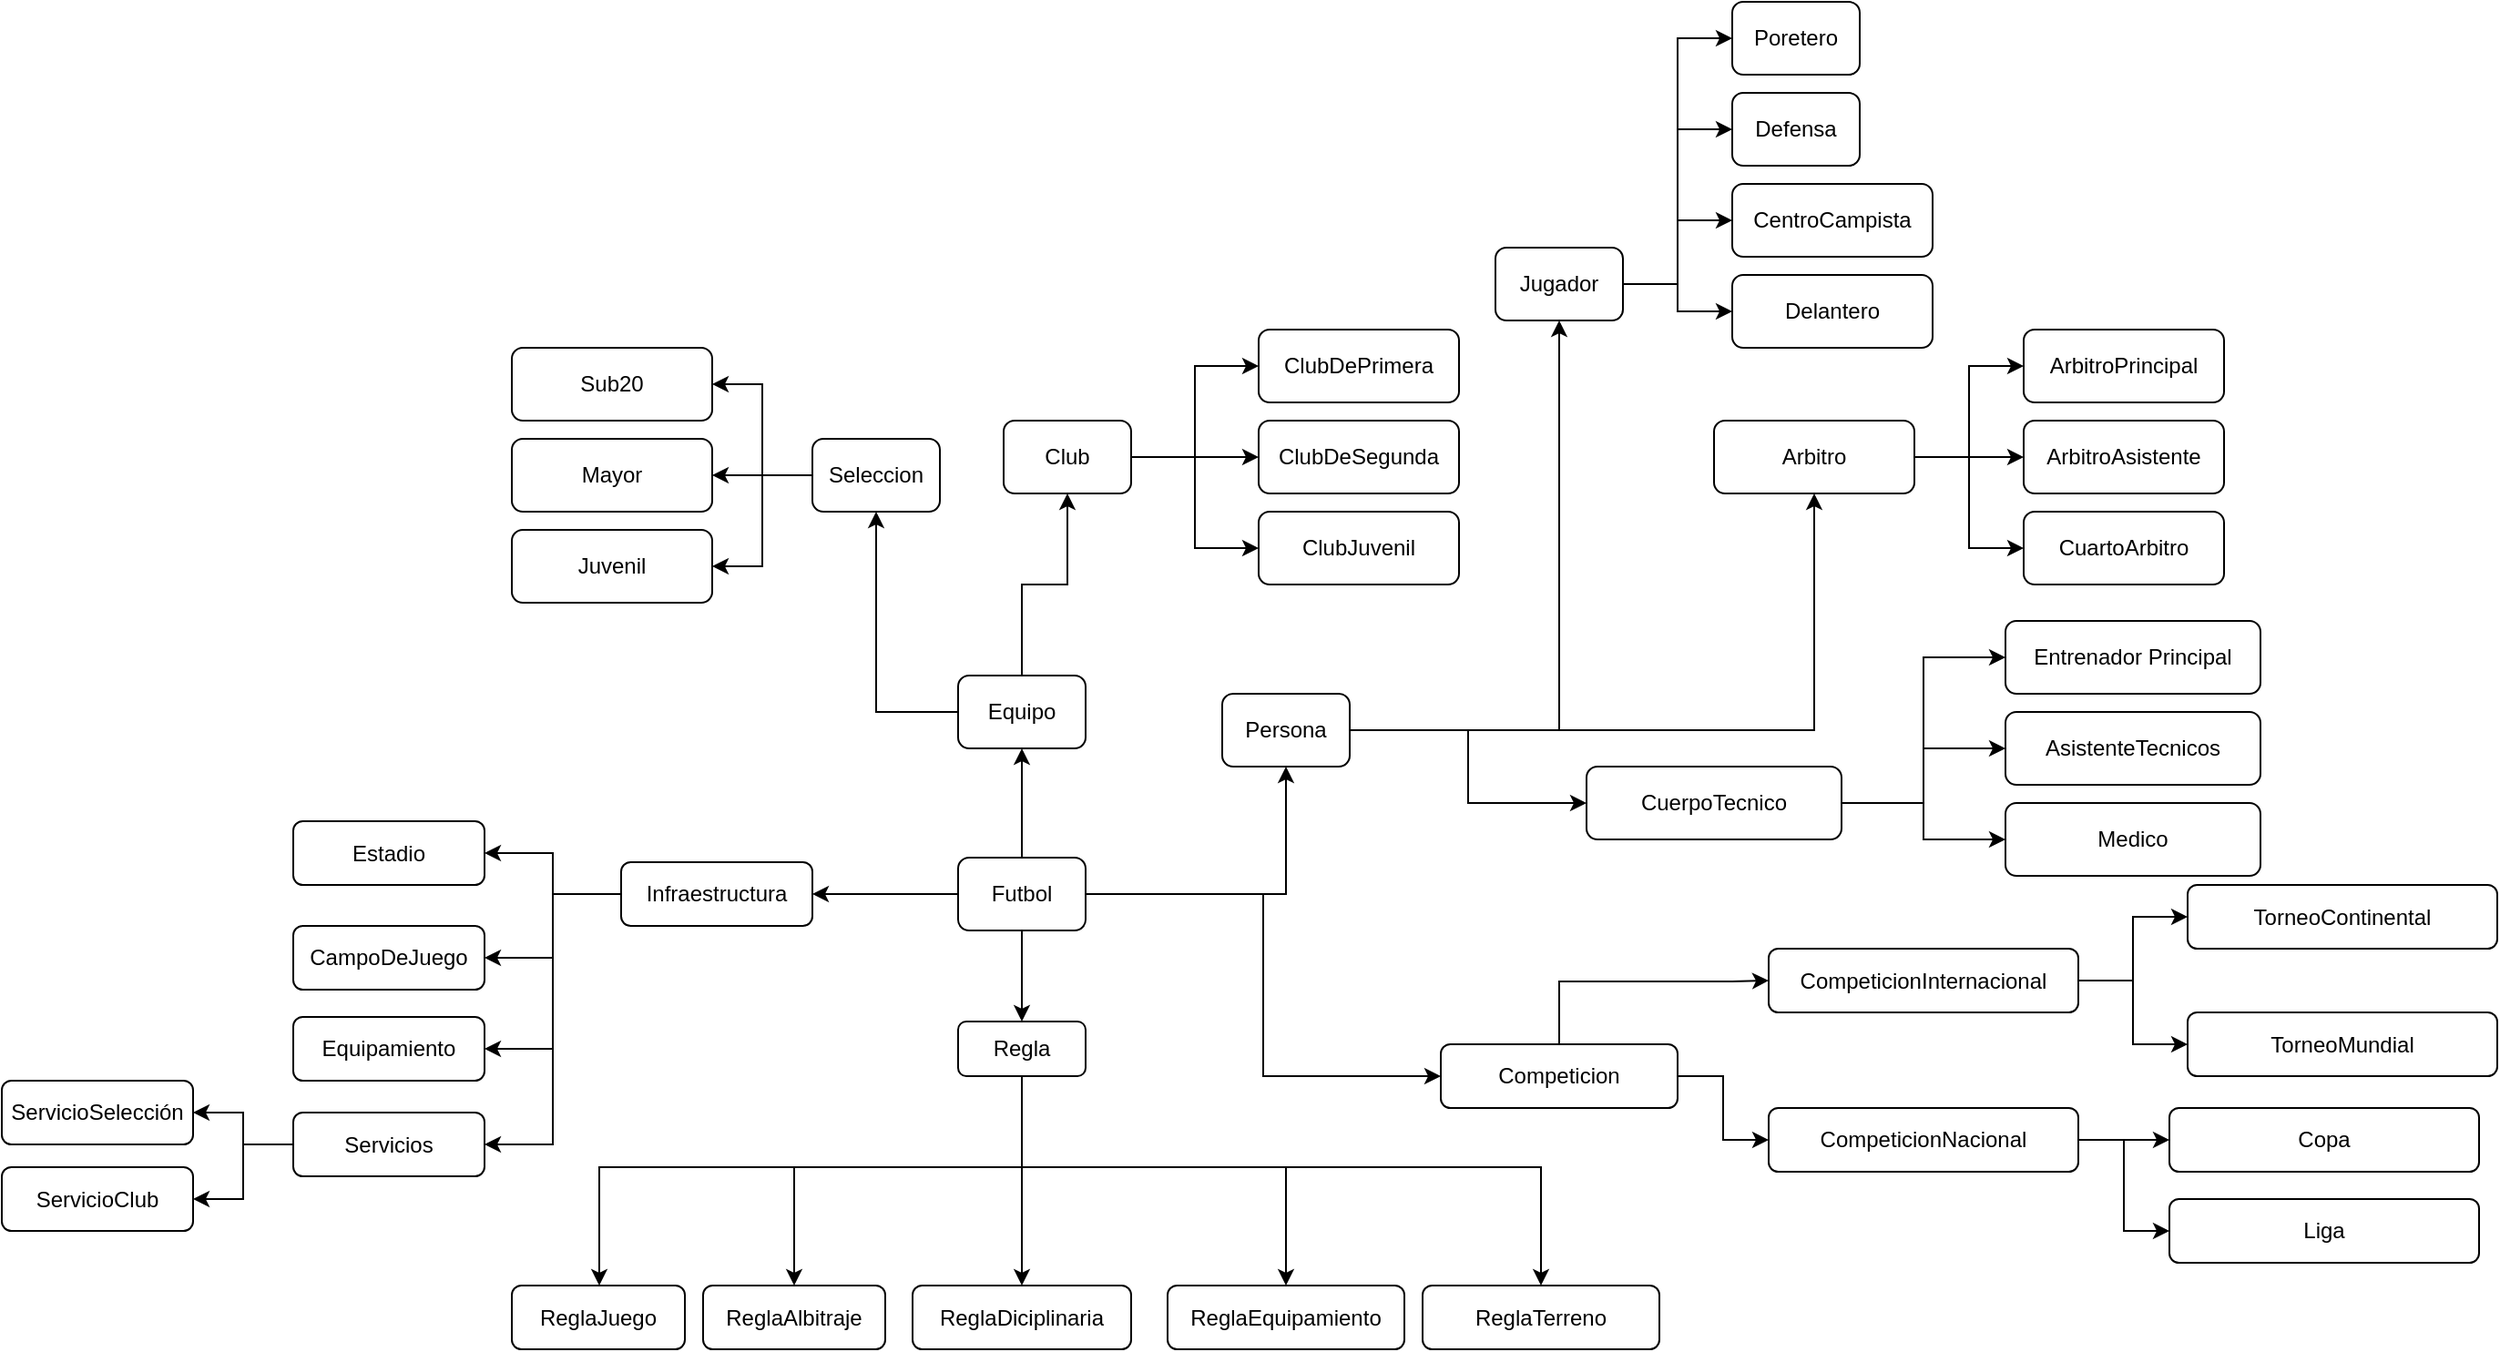 <mxfile version="28.2.5">
  <diagram name="Página-1" id="w6fL-3MwV4Sno0YahKo0">
    <mxGraphModel dx="1196" dy="1765" grid="1" gridSize="10" guides="1" tooltips="1" connect="1" arrows="1" fold="1" page="1" pageScale="1" pageWidth="827" pageHeight="1169" math="0" shadow="0">
      <root>
        <mxCell id="0" />
        <mxCell id="1" parent="0" />
        <mxCell id="_DT-B25Jb2jCq_fScPwb-4" value="" style="edgeStyle=orthogonalEdgeStyle;rounded=0;orthogonalLoop=1;jettySize=auto;html=1;" parent="1" source="_DT-B25Jb2jCq_fScPwb-2" target="_DT-B25Jb2jCq_fScPwb-3" edge="1">
          <mxGeometry relative="1" as="geometry" />
        </mxCell>
        <mxCell id="_DT-B25Jb2jCq_fScPwb-41" style="edgeStyle=orthogonalEdgeStyle;rounded=0;orthogonalLoop=1;jettySize=auto;html=1;entryX=0;entryY=0.5;entryDx=0;entryDy=0;" parent="1" source="_DT-B25Jb2jCq_fScPwb-2" target="_DT-B25Jb2jCq_fScPwb-26" edge="1">
          <mxGeometry relative="1" as="geometry" />
        </mxCell>
        <mxCell id="_DT-B25Jb2jCq_fScPwb-43" style="edgeStyle=orthogonalEdgeStyle;rounded=0;orthogonalLoop=1;jettySize=auto;html=1;entryX=1;entryY=0.5;entryDx=0;entryDy=0;" parent="1" source="_DT-B25Jb2jCq_fScPwb-2" target="_DT-B25Jb2jCq_fScPwb-42" edge="1">
          <mxGeometry relative="1" as="geometry" />
        </mxCell>
        <mxCell id="_DT-B25Jb2jCq_fScPwb-69" style="edgeStyle=orthogonalEdgeStyle;rounded=0;orthogonalLoop=1;jettySize=auto;html=1;entryX=0.5;entryY=1;entryDx=0;entryDy=0;" parent="1" source="_DT-B25Jb2jCq_fScPwb-2" target="_DT-B25Jb2jCq_fScPwb-52" edge="1">
          <mxGeometry relative="1" as="geometry" />
        </mxCell>
        <mxCell id="_DT-B25Jb2jCq_fScPwb-71" style="edgeStyle=orthogonalEdgeStyle;rounded=0;orthogonalLoop=1;jettySize=auto;html=1;entryX=0.5;entryY=1;entryDx=0;entryDy=0;" parent="1" source="_DT-B25Jb2jCq_fScPwb-2" target="_DT-B25Jb2jCq_fScPwb-70" edge="1">
          <mxGeometry relative="1" as="geometry" />
        </mxCell>
        <mxCell id="_DT-B25Jb2jCq_fScPwb-2" value="Futbol" style="rounded=1;whiteSpace=wrap;html=1;" parent="1" vertex="1">
          <mxGeometry x="575" y="280" width="70" height="40" as="geometry" />
        </mxCell>
        <mxCell id="_DT-B25Jb2jCq_fScPwb-6" value="" style="edgeStyle=orthogonalEdgeStyle;rounded=0;orthogonalLoop=1;jettySize=auto;html=1;" parent="1" source="_DT-B25Jb2jCq_fScPwb-3" target="_DT-B25Jb2jCq_fScPwb-5" edge="1">
          <mxGeometry relative="1" as="geometry">
            <Array as="points">
              <mxPoint x="610" y="450" />
              <mxPoint x="378" y="450" />
            </Array>
          </mxGeometry>
        </mxCell>
        <mxCell id="_DT-B25Jb2jCq_fScPwb-8" style="edgeStyle=orthogonalEdgeStyle;rounded=0;orthogonalLoop=1;jettySize=auto;html=1;entryX=0.5;entryY=0;entryDx=0;entryDy=0;" parent="1" source="_DT-B25Jb2jCq_fScPwb-3" target="_DT-B25Jb2jCq_fScPwb-7" edge="1">
          <mxGeometry relative="1" as="geometry">
            <Array as="points">
              <mxPoint x="610" y="450" />
              <mxPoint x="485" y="450" />
            </Array>
          </mxGeometry>
        </mxCell>
        <mxCell id="_DT-B25Jb2jCq_fScPwb-21" style="edgeStyle=orthogonalEdgeStyle;rounded=0;orthogonalLoop=1;jettySize=auto;html=1;" parent="1" source="_DT-B25Jb2jCq_fScPwb-3" target="_DT-B25Jb2jCq_fScPwb-19" edge="1">
          <mxGeometry relative="1" as="geometry" />
        </mxCell>
        <mxCell id="_DT-B25Jb2jCq_fScPwb-24" style="edgeStyle=orthogonalEdgeStyle;rounded=0;orthogonalLoop=1;jettySize=auto;html=1;entryX=0.5;entryY=0;entryDx=0;entryDy=0;" parent="1" source="_DT-B25Jb2jCq_fScPwb-3" target="_DT-B25Jb2jCq_fScPwb-22" edge="1">
          <mxGeometry relative="1" as="geometry">
            <Array as="points">
              <mxPoint x="610" y="450" />
              <mxPoint x="755" y="450" />
            </Array>
          </mxGeometry>
        </mxCell>
        <mxCell id="_DT-B25Jb2jCq_fScPwb-25" style="edgeStyle=orthogonalEdgeStyle;rounded=0;orthogonalLoop=1;jettySize=auto;html=1;entryX=0.5;entryY=0;entryDx=0;entryDy=0;" parent="1" source="_DT-B25Jb2jCq_fScPwb-3" target="_DT-B25Jb2jCq_fScPwb-23" edge="1">
          <mxGeometry relative="1" as="geometry">
            <Array as="points">
              <mxPoint x="610" y="450" />
              <mxPoint x="895" y="450" />
            </Array>
          </mxGeometry>
        </mxCell>
        <mxCell id="_DT-B25Jb2jCq_fScPwb-3" value="Regla" style="whiteSpace=wrap;html=1;rounded=1;" parent="1" vertex="1">
          <mxGeometry x="575" y="370" width="70" height="30" as="geometry" />
        </mxCell>
        <mxCell id="_DT-B25Jb2jCq_fScPwb-5" value="ReglaJuego" style="whiteSpace=wrap;html=1;rounded=1;" parent="1" vertex="1">
          <mxGeometry x="330" y="515" width="95" height="35" as="geometry" />
        </mxCell>
        <mxCell id="_DT-B25Jb2jCq_fScPwb-7" value="ReglaAlbitraje" style="whiteSpace=wrap;html=1;rounded=1;" parent="1" vertex="1">
          <mxGeometry x="435" y="515" width="100" height="35" as="geometry" />
        </mxCell>
        <mxCell id="_DT-B25Jb2jCq_fScPwb-19" value="ReglaDiciplinaria" style="whiteSpace=wrap;html=1;rounded=1;" parent="1" vertex="1">
          <mxGeometry x="550" y="515" width="120" height="35" as="geometry" />
        </mxCell>
        <mxCell id="_DT-B25Jb2jCq_fScPwb-22" value="ReglaEquipamiento" style="whiteSpace=wrap;html=1;rounded=1;" parent="1" vertex="1">
          <mxGeometry x="690" y="515" width="130" height="35" as="geometry" />
        </mxCell>
        <mxCell id="_DT-B25Jb2jCq_fScPwb-23" value="ReglaTerreno" style="whiteSpace=wrap;html=1;rounded=1;" parent="1" vertex="1">
          <mxGeometry x="830" y="515" width="130" height="35" as="geometry" />
        </mxCell>
        <mxCell id="_DT-B25Jb2jCq_fScPwb-30" style="edgeStyle=orthogonalEdgeStyle;rounded=0;orthogonalLoop=1;jettySize=auto;html=1;entryX=0;entryY=0.5;entryDx=0;entryDy=0;" parent="1" source="_DT-B25Jb2jCq_fScPwb-26" target="_DT-B25Jb2jCq_fScPwb-28" edge="1">
          <mxGeometry relative="1" as="geometry">
            <Array as="points">
              <mxPoint x="905" y="348" />
              <mxPoint x="1000" y="348" />
            </Array>
          </mxGeometry>
        </mxCell>
        <mxCell id="_DT-B25Jb2jCq_fScPwb-36" style="edgeStyle=orthogonalEdgeStyle;rounded=0;orthogonalLoop=1;jettySize=auto;html=1;entryX=0;entryY=0.5;entryDx=0;entryDy=0;" parent="1" source="_DT-B25Jb2jCq_fScPwb-26" target="_DT-B25Jb2jCq_fScPwb-35" edge="1">
          <mxGeometry relative="1" as="geometry" />
        </mxCell>
        <mxCell id="_DT-B25Jb2jCq_fScPwb-26" value="Competicion" style="whiteSpace=wrap;html=1;rounded=1;" parent="1" vertex="1">
          <mxGeometry x="840" y="382.5" width="130" height="35" as="geometry" />
        </mxCell>
        <mxCell id="_DT-B25Jb2jCq_fScPwb-33" style="edgeStyle=orthogonalEdgeStyle;rounded=0;orthogonalLoop=1;jettySize=auto;html=1;entryX=0;entryY=0.5;entryDx=0;entryDy=0;" parent="1" source="_DT-B25Jb2jCq_fScPwb-28" target="_DT-B25Jb2jCq_fScPwb-31" edge="1">
          <mxGeometry relative="1" as="geometry" />
        </mxCell>
        <mxCell id="_DT-B25Jb2jCq_fScPwb-34" style="edgeStyle=orthogonalEdgeStyle;rounded=0;orthogonalLoop=1;jettySize=auto;html=1;entryX=0;entryY=0.5;entryDx=0;entryDy=0;" parent="1" source="_DT-B25Jb2jCq_fScPwb-28" target="_DT-B25Jb2jCq_fScPwb-32" edge="1">
          <mxGeometry relative="1" as="geometry" />
        </mxCell>
        <mxCell id="_DT-B25Jb2jCq_fScPwb-28" value="CompeticionInternacional" style="whiteSpace=wrap;html=1;rounded=1;" parent="1" vertex="1">
          <mxGeometry x="1020" y="330" width="170" height="35" as="geometry" />
        </mxCell>
        <mxCell id="_DT-B25Jb2jCq_fScPwb-31" value="TorneoContinental" style="whiteSpace=wrap;html=1;rounded=1;" parent="1" vertex="1">
          <mxGeometry x="1250" y="295" width="170" height="35" as="geometry" />
        </mxCell>
        <mxCell id="_DT-B25Jb2jCq_fScPwb-32" value="TorneoMundial" style="whiteSpace=wrap;html=1;rounded=1;" parent="1" vertex="1">
          <mxGeometry x="1250" y="365" width="170" height="35" as="geometry" />
        </mxCell>
        <mxCell id="_DT-B25Jb2jCq_fScPwb-39" style="edgeStyle=orthogonalEdgeStyle;rounded=0;orthogonalLoop=1;jettySize=auto;html=1;entryX=0;entryY=0.5;entryDx=0;entryDy=0;" parent="1" source="_DT-B25Jb2jCq_fScPwb-35" target="_DT-B25Jb2jCq_fScPwb-37" edge="1">
          <mxGeometry relative="1" as="geometry" />
        </mxCell>
        <mxCell id="_DT-B25Jb2jCq_fScPwb-40" style="edgeStyle=orthogonalEdgeStyle;rounded=0;orthogonalLoop=1;jettySize=auto;html=1;entryX=0;entryY=0.5;entryDx=0;entryDy=0;" parent="1" source="_DT-B25Jb2jCq_fScPwb-35" target="_DT-B25Jb2jCq_fScPwb-38" edge="1">
          <mxGeometry relative="1" as="geometry" />
        </mxCell>
        <mxCell id="_DT-B25Jb2jCq_fScPwb-35" value="CompeticionNacional" style="whiteSpace=wrap;html=1;rounded=1;" parent="1" vertex="1">
          <mxGeometry x="1020" y="417.5" width="170" height="35" as="geometry" />
        </mxCell>
        <mxCell id="_DT-B25Jb2jCq_fScPwb-37" value="Copa" style="whiteSpace=wrap;html=1;rounded=1;" parent="1" vertex="1">
          <mxGeometry x="1240" y="417.5" width="170" height="35" as="geometry" />
        </mxCell>
        <mxCell id="_DT-B25Jb2jCq_fScPwb-38" value="Liga" style="whiteSpace=wrap;html=1;rounded=1;" parent="1" vertex="1">
          <mxGeometry x="1240" y="467.5" width="170" height="35" as="geometry" />
        </mxCell>
        <mxCell id="_DT-B25Jb2jCq_fScPwb-45" style="edgeStyle=orthogonalEdgeStyle;rounded=0;orthogonalLoop=1;jettySize=auto;html=1;entryX=1;entryY=0.5;entryDx=0;entryDy=0;" parent="1" source="_DT-B25Jb2jCq_fScPwb-42" target="_DT-B25Jb2jCq_fScPwb-44" edge="1">
          <mxGeometry relative="1" as="geometry" />
        </mxCell>
        <mxCell id="_DT-B25Jb2jCq_fScPwb-48" style="edgeStyle=orthogonalEdgeStyle;rounded=0;orthogonalLoop=1;jettySize=auto;html=1;entryX=1;entryY=0.5;entryDx=0;entryDy=0;" parent="1" source="_DT-B25Jb2jCq_fScPwb-42" target="_DT-B25Jb2jCq_fScPwb-46" edge="1">
          <mxGeometry relative="1" as="geometry" />
        </mxCell>
        <mxCell id="_DT-B25Jb2jCq_fScPwb-50" style="edgeStyle=orthogonalEdgeStyle;rounded=0;orthogonalLoop=1;jettySize=auto;html=1;entryX=1;entryY=0.5;entryDx=0;entryDy=0;" parent="1" source="_DT-B25Jb2jCq_fScPwb-42" target="_DT-B25Jb2jCq_fScPwb-47" edge="1">
          <mxGeometry relative="1" as="geometry" />
        </mxCell>
        <mxCell id="_DT-B25Jb2jCq_fScPwb-51" style="edgeStyle=orthogonalEdgeStyle;rounded=0;orthogonalLoop=1;jettySize=auto;html=1;entryX=1;entryY=0.5;entryDx=0;entryDy=0;" parent="1" source="_DT-B25Jb2jCq_fScPwb-42" target="_DT-B25Jb2jCq_fScPwb-49" edge="1">
          <mxGeometry relative="1" as="geometry" />
        </mxCell>
        <mxCell id="_DT-B25Jb2jCq_fScPwb-42" value="Infraestructura" style="whiteSpace=wrap;html=1;rounded=1;" parent="1" vertex="1">
          <mxGeometry x="390" y="282.5" width="105" height="35" as="geometry" />
        </mxCell>
        <mxCell id="_DT-B25Jb2jCq_fScPwb-44" value="Estadio" style="whiteSpace=wrap;html=1;rounded=1;" parent="1" vertex="1">
          <mxGeometry x="210" y="260" width="105" height="35" as="geometry" />
        </mxCell>
        <mxCell id="_DT-B25Jb2jCq_fScPwb-46" value="CampoDeJuego" style="whiteSpace=wrap;html=1;rounded=1;" parent="1" vertex="1">
          <mxGeometry x="210" y="317.5" width="105" height="35" as="geometry" />
        </mxCell>
        <mxCell id="_DT-B25Jb2jCq_fScPwb-47" value="Equipamiento" style="whiteSpace=wrap;html=1;rounded=1;" parent="1" vertex="1">
          <mxGeometry x="210" y="367.5" width="105" height="35" as="geometry" />
        </mxCell>
        <mxCell id="czQPT4GW0A6qCKtPhvzx-19" style="edgeStyle=orthogonalEdgeStyle;rounded=0;orthogonalLoop=1;jettySize=auto;html=1;entryX=1;entryY=0.5;entryDx=0;entryDy=0;" edge="1" parent="1" source="_DT-B25Jb2jCq_fScPwb-49" target="czQPT4GW0A6qCKtPhvzx-17">
          <mxGeometry relative="1" as="geometry" />
        </mxCell>
        <mxCell id="czQPT4GW0A6qCKtPhvzx-20" style="edgeStyle=orthogonalEdgeStyle;rounded=0;orthogonalLoop=1;jettySize=auto;html=1;entryX=1;entryY=0.5;entryDx=0;entryDy=0;" edge="1" parent="1" source="_DT-B25Jb2jCq_fScPwb-49" target="czQPT4GW0A6qCKtPhvzx-18">
          <mxGeometry relative="1" as="geometry" />
        </mxCell>
        <mxCell id="_DT-B25Jb2jCq_fScPwb-49" value="Servicios" style="whiteSpace=wrap;html=1;rounded=1;" parent="1" vertex="1">
          <mxGeometry x="210" y="420" width="105" height="35" as="geometry" />
        </mxCell>
        <mxCell id="_DT-B25Jb2jCq_fScPwb-61" style="edgeStyle=orthogonalEdgeStyle;rounded=0;orthogonalLoop=1;jettySize=auto;html=1;entryX=0.5;entryY=1;entryDx=0;entryDy=0;" parent="1" source="_DT-B25Jb2jCq_fScPwb-52" target="_DT-B25Jb2jCq_fScPwb-54" edge="1">
          <mxGeometry relative="1" as="geometry" />
        </mxCell>
        <mxCell id="_DT-B25Jb2jCq_fScPwb-68" style="edgeStyle=orthogonalEdgeStyle;rounded=0;orthogonalLoop=1;jettySize=auto;html=1;entryX=0.5;entryY=1;entryDx=0;entryDy=0;" parent="1" source="_DT-B25Jb2jCq_fScPwb-52" target="_DT-B25Jb2jCq_fScPwb-53" edge="1">
          <mxGeometry relative="1" as="geometry" />
        </mxCell>
        <mxCell id="_DT-B25Jb2jCq_fScPwb-52" value="Equipo" style="rounded=1;whiteSpace=wrap;html=1;" parent="1" vertex="1">
          <mxGeometry x="575" y="180" width="70" height="40" as="geometry" />
        </mxCell>
        <mxCell id="czQPT4GW0A6qCKtPhvzx-11" style="edgeStyle=orthogonalEdgeStyle;rounded=0;orthogonalLoop=1;jettySize=auto;html=1;entryX=1;entryY=0.5;entryDx=0;entryDy=0;" edge="1" parent="1" source="_DT-B25Jb2jCq_fScPwb-53" target="_DT-B25Jb2jCq_fScPwb-58">
          <mxGeometry relative="1" as="geometry" />
        </mxCell>
        <mxCell id="czQPT4GW0A6qCKtPhvzx-12" style="edgeStyle=orthogonalEdgeStyle;rounded=0;orthogonalLoop=1;jettySize=auto;html=1;entryX=1;entryY=0.5;entryDx=0;entryDy=0;" edge="1" parent="1" source="_DT-B25Jb2jCq_fScPwb-53" target="czQPT4GW0A6qCKtPhvzx-10">
          <mxGeometry relative="1" as="geometry" />
        </mxCell>
        <mxCell id="czQPT4GW0A6qCKtPhvzx-13" style="edgeStyle=orthogonalEdgeStyle;rounded=0;orthogonalLoop=1;jettySize=auto;html=1;entryX=1;entryY=0.5;entryDx=0;entryDy=0;" edge="1" parent="1" source="_DT-B25Jb2jCq_fScPwb-53" target="_DT-B25Jb2jCq_fScPwb-60">
          <mxGeometry relative="1" as="geometry" />
        </mxCell>
        <mxCell id="_DT-B25Jb2jCq_fScPwb-53" value="Seleccion" style="rounded=1;whiteSpace=wrap;html=1;" parent="1" vertex="1">
          <mxGeometry x="495" y="50" width="70" height="40" as="geometry" />
        </mxCell>
        <mxCell id="czQPT4GW0A6qCKtPhvzx-14" style="edgeStyle=orthogonalEdgeStyle;rounded=0;orthogonalLoop=1;jettySize=auto;html=1;entryX=0;entryY=0.5;entryDx=0;entryDy=0;" edge="1" parent="1" source="_DT-B25Jb2jCq_fScPwb-54" target="_DT-B25Jb2jCq_fScPwb-55">
          <mxGeometry relative="1" as="geometry" />
        </mxCell>
        <mxCell id="czQPT4GW0A6qCKtPhvzx-15" style="edgeStyle=orthogonalEdgeStyle;rounded=0;orthogonalLoop=1;jettySize=auto;html=1;entryX=0;entryY=0.5;entryDx=0;entryDy=0;" edge="1" parent="1" source="_DT-B25Jb2jCq_fScPwb-54" target="_DT-B25Jb2jCq_fScPwb-56">
          <mxGeometry relative="1" as="geometry" />
        </mxCell>
        <mxCell id="czQPT4GW0A6qCKtPhvzx-16" style="edgeStyle=orthogonalEdgeStyle;rounded=0;orthogonalLoop=1;jettySize=auto;html=1;entryX=0;entryY=0.5;entryDx=0;entryDy=0;" edge="1" parent="1" source="_DT-B25Jb2jCq_fScPwb-54" target="_DT-B25Jb2jCq_fScPwb-57">
          <mxGeometry relative="1" as="geometry" />
        </mxCell>
        <mxCell id="_DT-B25Jb2jCq_fScPwb-54" value="Club" style="rounded=1;whiteSpace=wrap;html=1;" parent="1" vertex="1">
          <mxGeometry x="600" y="40" width="70" height="40" as="geometry" />
        </mxCell>
        <mxCell id="_DT-B25Jb2jCq_fScPwb-55" value="ClubDePrimera" style="rounded=1;whiteSpace=wrap;html=1;" parent="1" vertex="1">
          <mxGeometry x="740" y="-10" width="110" height="40" as="geometry" />
        </mxCell>
        <mxCell id="_DT-B25Jb2jCq_fScPwb-56" value="ClubDeSegunda" style="rounded=1;whiteSpace=wrap;html=1;" parent="1" vertex="1">
          <mxGeometry x="740" y="40" width="110" height="40" as="geometry" />
        </mxCell>
        <mxCell id="_DT-B25Jb2jCq_fScPwb-57" value="ClubJuvenil" style="rounded=1;whiteSpace=wrap;html=1;" parent="1" vertex="1">
          <mxGeometry x="740" y="90" width="110" height="40" as="geometry" />
        </mxCell>
        <mxCell id="_DT-B25Jb2jCq_fScPwb-58" value="Sub20" style="rounded=1;whiteSpace=wrap;html=1;" parent="1" vertex="1">
          <mxGeometry x="330" width="110" height="40" as="geometry" />
        </mxCell>
        <mxCell id="_DT-B25Jb2jCq_fScPwb-60" value="Juvenil" style="rounded=1;whiteSpace=wrap;html=1;" parent="1" vertex="1">
          <mxGeometry x="330" y="100" width="110" height="40" as="geometry" />
        </mxCell>
        <mxCell id="_DT-B25Jb2jCq_fScPwb-73" style="edgeStyle=orthogonalEdgeStyle;rounded=0;orthogonalLoop=1;jettySize=auto;html=1;entryX=0.5;entryY=1;entryDx=0;entryDy=0;" parent="1" source="_DT-B25Jb2jCq_fScPwb-70" target="_DT-B25Jb2jCq_fScPwb-72" edge="1">
          <mxGeometry relative="1" as="geometry" />
        </mxCell>
        <mxCell id="_DT-B25Jb2jCq_fScPwb-87" style="edgeStyle=orthogonalEdgeStyle;rounded=0;orthogonalLoop=1;jettySize=auto;html=1;entryX=0;entryY=0.5;entryDx=0;entryDy=0;" parent="1" source="_DT-B25Jb2jCq_fScPwb-70" target="_DT-B25Jb2jCq_fScPwb-82" edge="1">
          <mxGeometry relative="1" as="geometry" />
        </mxCell>
        <mxCell id="czQPT4GW0A6qCKtPhvzx-9" style="edgeStyle=orthogonalEdgeStyle;rounded=0;orthogonalLoop=1;jettySize=auto;html=1;entryX=0.5;entryY=1;entryDx=0;entryDy=0;" edge="1" parent="1" source="_DT-B25Jb2jCq_fScPwb-70" target="czQPT4GW0A6qCKtPhvzx-1">
          <mxGeometry relative="1" as="geometry" />
        </mxCell>
        <mxCell id="_DT-B25Jb2jCq_fScPwb-70" value="Persona" style="rounded=1;whiteSpace=wrap;html=1;" parent="1" vertex="1">
          <mxGeometry x="720" y="190" width="70" height="40" as="geometry" />
        </mxCell>
        <mxCell id="_DT-B25Jb2jCq_fScPwb-78" style="edgeStyle=orthogonalEdgeStyle;rounded=0;orthogonalLoop=1;jettySize=auto;html=1;entryX=0;entryY=0.5;entryDx=0;entryDy=0;" parent="1" source="_DT-B25Jb2jCq_fScPwb-72" target="_DT-B25Jb2jCq_fScPwb-74" edge="1">
          <mxGeometry relative="1" as="geometry" />
        </mxCell>
        <mxCell id="_DT-B25Jb2jCq_fScPwb-79" style="edgeStyle=orthogonalEdgeStyle;rounded=0;orthogonalLoop=1;jettySize=auto;html=1;entryX=0;entryY=0.5;entryDx=0;entryDy=0;" parent="1" source="_DT-B25Jb2jCq_fScPwb-72" target="_DT-B25Jb2jCq_fScPwb-75" edge="1">
          <mxGeometry relative="1" as="geometry" />
        </mxCell>
        <mxCell id="_DT-B25Jb2jCq_fScPwb-80" style="edgeStyle=orthogonalEdgeStyle;rounded=0;orthogonalLoop=1;jettySize=auto;html=1;entryX=0;entryY=0.5;entryDx=0;entryDy=0;" parent="1" source="_DT-B25Jb2jCq_fScPwb-72" target="_DT-B25Jb2jCq_fScPwb-76" edge="1">
          <mxGeometry relative="1" as="geometry" />
        </mxCell>
        <mxCell id="_DT-B25Jb2jCq_fScPwb-81" style="edgeStyle=orthogonalEdgeStyle;rounded=0;orthogonalLoop=1;jettySize=auto;html=1;entryX=0;entryY=0.5;entryDx=0;entryDy=0;" parent="1" source="_DT-B25Jb2jCq_fScPwb-72" target="_DT-B25Jb2jCq_fScPwb-77" edge="1">
          <mxGeometry relative="1" as="geometry" />
        </mxCell>
        <mxCell id="_DT-B25Jb2jCq_fScPwb-72" value="Jugador" style="rounded=1;whiteSpace=wrap;html=1;" parent="1" vertex="1">
          <mxGeometry x="870" y="-55" width="70" height="40" as="geometry" />
        </mxCell>
        <mxCell id="_DT-B25Jb2jCq_fScPwb-74" value="Poretero" style="rounded=1;whiteSpace=wrap;html=1;" parent="1" vertex="1">
          <mxGeometry x="1000" y="-190" width="70" height="40" as="geometry" />
        </mxCell>
        <mxCell id="_DT-B25Jb2jCq_fScPwb-75" value="Defensa" style="rounded=1;whiteSpace=wrap;html=1;" parent="1" vertex="1">
          <mxGeometry x="1000" y="-140" width="70" height="40" as="geometry" />
        </mxCell>
        <mxCell id="_DT-B25Jb2jCq_fScPwb-76" value="CentroCampista" style="rounded=1;whiteSpace=wrap;html=1;" parent="1" vertex="1">
          <mxGeometry x="1000" y="-90" width="110" height="40" as="geometry" />
        </mxCell>
        <mxCell id="_DT-B25Jb2jCq_fScPwb-77" value="Delantero" style="rounded=1;whiteSpace=wrap;html=1;" parent="1" vertex="1">
          <mxGeometry x="1000" y="-40" width="110" height="40" as="geometry" />
        </mxCell>
        <mxCell id="_DT-B25Jb2jCq_fScPwb-88" style="edgeStyle=orthogonalEdgeStyle;rounded=0;orthogonalLoop=1;jettySize=auto;html=1;entryX=0;entryY=0.5;entryDx=0;entryDy=0;" parent="1" source="_DT-B25Jb2jCq_fScPwb-82" target="_DT-B25Jb2jCq_fScPwb-83" edge="1">
          <mxGeometry relative="1" as="geometry" />
        </mxCell>
        <mxCell id="_DT-B25Jb2jCq_fScPwb-89" style="edgeStyle=orthogonalEdgeStyle;rounded=0;orthogonalLoop=1;jettySize=auto;html=1;" parent="1" source="_DT-B25Jb2jCq_fScPwb-82" target="_DT-B25Jb2jCq_fScPwb-84" edge="1">
          <mxGeometry relative="1" as="geometry" />
        </mxCell>
        <mxCell id="_DT-B25Jb2jCq_fScPwb-90" style="edgeStyle=orthogonalEdgeStyle;rounded=0;orthogonalLoop=1;jettySize=auto;html=1;entryX=0;entryY=0.5;entryDx=0;entryDy=0;" parent="1" source="_DT-B25Jb2jCq_fScPwb-82" target="_DT-B25Jb2jCq_fScPwb-86" edge="1">
          <mxGeometry relative="1" as="geometry" />
        </mxCell>
        <mxCell id="_DT-B25Jb2jCq_fScPwb-82" value="CuerpoTecnico" style="rounded=1;whiteSpace=wrap;html=1;" parent="1" vertex="1">
          <mxGeometry x="920" y="230" width="140" height="40" as="geometry" />
        </mxCell>
        <mxCell id="_DT-B25Jb2jCq_fScPwb-83" value="Entrenador Principal" style="rounded=1;whiteSpace=wrap;html=1;" parent="1" vertex="1">
          <mxGeometry x="1150" y="150" width="140" height="40" as="geometry" />
        </mxCell>
        <mxCell id="_DT-B25Jb2jCq_fScPwb-84" value="AsistenteTecnicos" style="rounded=1;whiteSpace=wrap;html=1;" parent="1" vertex="1">
          <mxGeometry x="1150" y="200" width="140" height="40" as="geometry" />
        </mxCell>
        <mxCell id="_DT-B25Jb2jCq_fScPwb-86" value="Medico" style="rounded=1;whiteSpace=wrap;html=1;" parent="1" vertex="1">
          <mxGeometry x="1150" y="250" width="140" height="40" as="geometry" />
        </mxCell>
        <mxCell id="czQPT4GW0A6qCKtPhvzx-6" style="edgeStyle=orthogonalEdgeStyle;rounded=0;orthogonalLoop=1;jettySize=auto;html=1;entryX=0;entryY=0.5;entryDx=0;entryDy=0;" edge="1" parent="1" source="czQPT4GW0A6qCKtPhvzx-1" target="czQPT4GW0A6qCKtPhvzx-3">
          <mxGeometry relative="1" as="geometry" />
        </mxCell>
        <mxCell id="czQPT4GW0A6qCKtPhvzx-7" style="edgeStyle=orthogonalEdgeStyle;rounded=0;orthogonalLoop=1;jettySize=auto;html=1;entryX=0;entryY=0.5;entryDx=0;entryDy=0;" edge="1" parent="1" source="czQPT4GW0A6qCKtPhvzx-1" target="czQPT4GW0A6qCKtPhvzx-4">
          <mxGeometry relative="1" as="geometry" />
        </mxCell>
        <mxCell id="czQPT4GW0A6qCKtPhvzx-8" style="edgeStyle=orthogonalEdgeStyle;rounded=0;orthogonalLoop=1;jettySize=auto;html=1;entryX=0;entryY=0.5;entryDx=0;entryDy=0;" edge="1" parent="1" source="czQPT4GW0A6qCKtPhvzx-1" target="czQPT4GW0A6qCKtPhvzx-5">
          <mxGeometry relative="1" as="geometry" />
        </mxCell>
        <mxCell id="czQPT4GW0A6qCKtPhvzx-1" value="Arbitro" style="rounded=1;whiteSpace=wrap;html=1;" vertex="1" parent="1">
          <mxGeometry x="990" y="40" width="110" height="40" as="geometry" />
        </mxCell>
        <mxCell id="czQPT4GW0A6qCKtPhvzx-3" value="ArbitroPrincipal" style="rounded=1;whiteSpace=wrap;html=1;" vertex="1" parent="1">
          <mxGeometry x="1160" y="-10" width="110" height="40" as="geometry" />
        </mxCell>
        <mxCell id="czQPT4GW0A6qCKtPhvzx-4" value="ArbitroAsistente" style="rounded=1;whiteSpace=wrap;html=1;" vertex="1" parent="1">
          <mxGeometry x="1160" y="40" width="110" height="40" as="geometry" />
        </mxCell>
        <mxCell id="czQPT4GW0A6qCKtPhvzx-5" value="CuartoArbitro" style="rounded=1;whiteSpace=wrap;html=1;" vertex="1" parent="1">
          <mxGeometry x="1160" y="90" width="110" height="40" as="geometry" />
        </mxCell>
        <mxCell id="czQPT4GW0A6qCKtPhvzx-10" value="Mayor" style="rounded=1;whiteSpace=wrap;html=1;" vertex="1" parent="1">
          <mxGeometry x="330" y="50" width="110" height="40" as="geometry" />
        </mxCell>
        <mxCell id="czQPT4GW0A6qCKtPhvzx-17" value="ServicioSelección" style="whiteSpace=wrap;html=1;rounded=1;" vertex="1" parent="1">
          <mxGeometry x="50" y="402.5" width="105" height="35" as="geometry" />
        </mxCell>
        <mxCell id="czQPT4GW0A6qCKtPhvzx-18" value="ServicioClub" style="whiteSpace=wrap;html=1;rounded=1;" vertex="1" parent="1">
          <mxGeometry x="50" y="450" width="105" height="35" as="geometry" />
        </mxCell>
      </root>
    </mxGraphModel>
  </diagram>
</mxfile>
